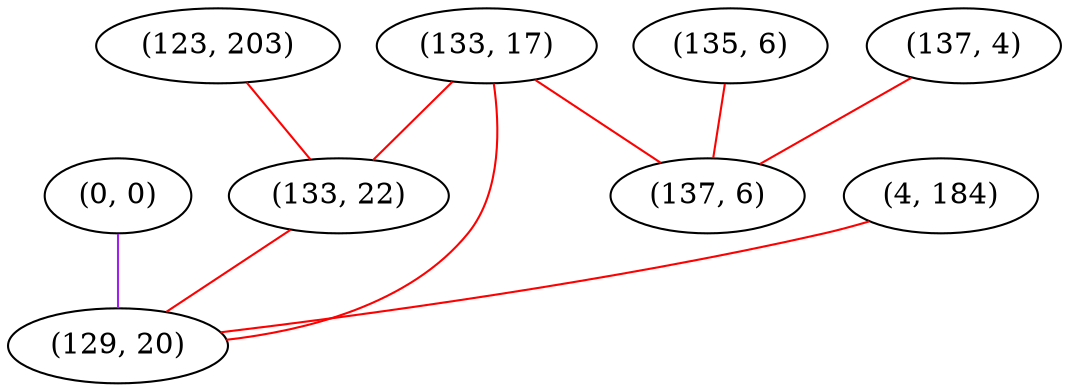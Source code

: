 graph "" {
"(0, 0)";
"(133, 17)";
"(135, 6)";
"(123, 203)";
"(137, 4)";
"(4, 184)";
"(133, 22)";
"(137, 6)";
"(129, 20)";
"(0, 0)" -- "(129, 20)"  [color=purple, key=0, weight=4];
"(133, 17)" -- "(133, 22)"  [color=red, key=0, weight=1];
"(133, 17)" -- "(137, 6)"  [color=red, key=0, weight=1];
"(133, 17)" -- "(129, 20)"  [color=red, key=0, weight=1];
"(135, 6)" -- "(137, 6)"  [color=red, key=0, weight=1];
"(123, 203)" -- "(133, 22)"  [color=red, key=0, weight=1];
"(137, 4)" -- "(137, 6)"  [color=red, key=0, weight=1];
"(4, 184)" -- "(129, 20)"  [color=red, key=0, weight=1];
"(133, 22)" -- "(129, 20)"  [color=red, key=0, weight=1];
}
